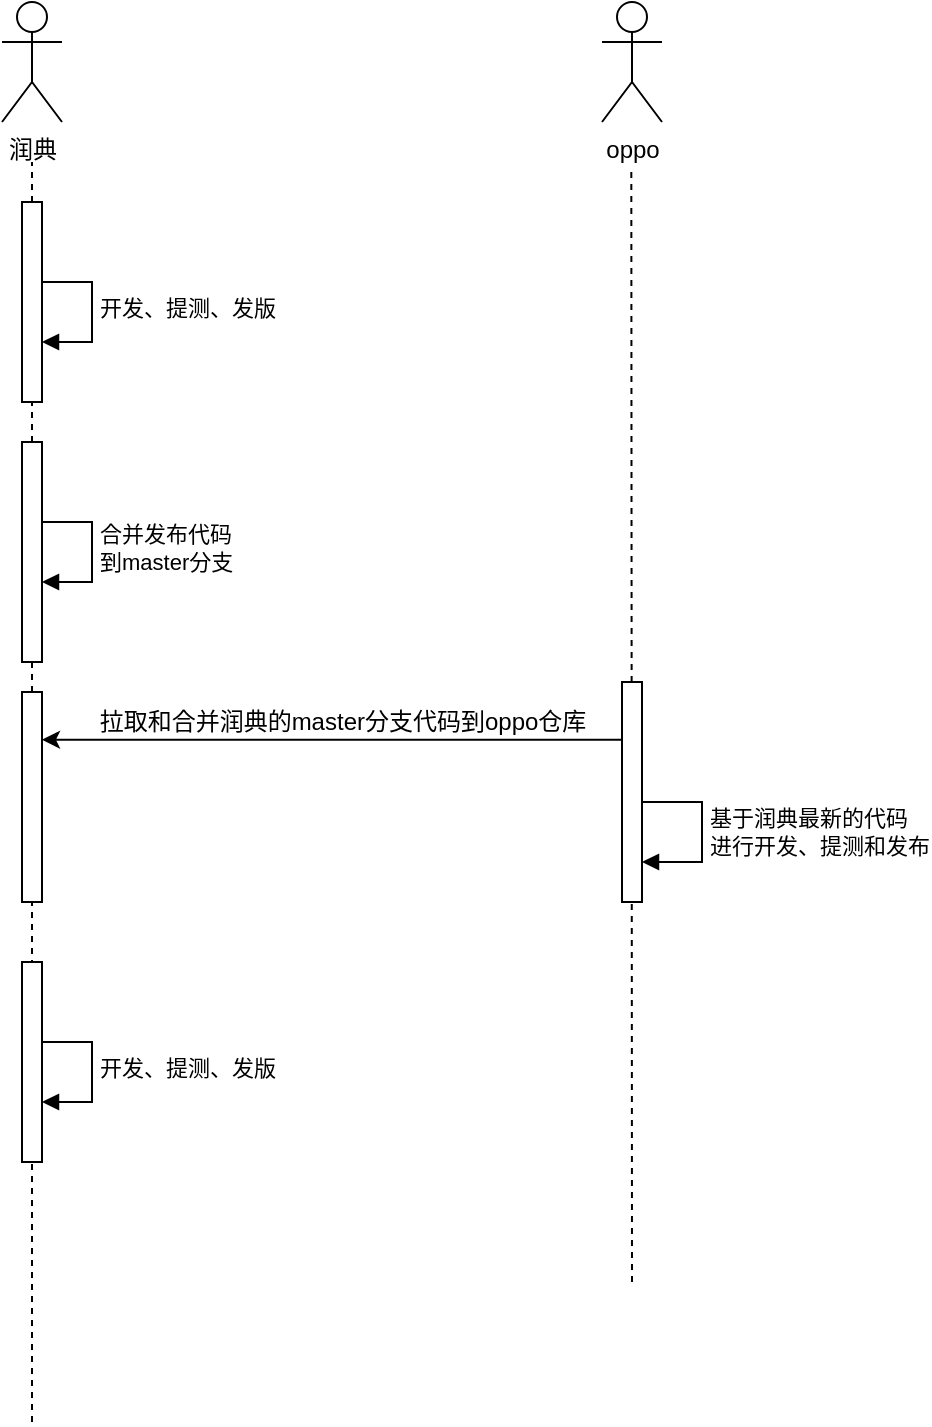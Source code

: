 <mxfile version="24.0.5" type="github">
  <diagram name="第 1 页" id="v4PLKLkjullXmdCW0b4M">
    <mxGraphModel dx="1195" dy="622" grid="1" gridSize="10" guides="1" tooltips="1" connect="1" arrows="1" fold="1" page="1" pageScale="1" pageWidth="827" pageHeight="1169" math="0" shadow="0">
      <root>
        <mxCell id="0" />
        <mxCell id="1" parent="0" />
        <mxCell id="cKlX9IGwv4N4A4zVIS19-85" value="开发、提测、发版" style="html=1;align=left;spacingLeft=2;endArrow=block;rounded=0;edgeStyle=orthogonalEdgeStyle;curved=0;rounded=0;" edge="1" parent="1" target="cKlX9IGwv4N4A4zVIS19-90">
          <mxGeometry relative="1" as="geometry">
            <mxPoint x="265" y="290" as="sourcePoint" />
            <Array as="points">
              <mxPoint x="295" y="320" />
            </Array>
          </mxGeometry>
        </mxCell>
        <mxCell id="cKlX9IGwv4N4A4zVIS19-86" value="润典" style="shape=umlActor;verticalLabelPosition=bottom;verticalAlign=top;html=1;" vertex="1" parent="1">
          <mxGeometry x="250" y="150" width="30" height="60" as="geometry" />
        </mxCell>
        <mxCell id="cKlX9IGwv4N4A4zVIS19-87" value="oppo" style="shape=umlActor;verticalLabelPosition=bottom;verticalAlign=top;html=1;" vertex="1" parent="1">
          <mxGeometry x="550" y="150" width="30" height="60" as="geometry" />
        </mxCell>
        <mxCell id="cKlX9IGwv4N4A4zVIS19-88" value="" style="endArrow=none;dashed=1;html=1;rounded=0;" edge="1" parent="1">
          <mxGeometry width="50" height="50" relative="1" as="geometry">
            <mxPoint x="565" y="790" as="sourcePoint" />
            <mxPoint x="564.66" y="234" as="targetPoint" />
          </mxGeometry>
        </mxCell>
        <mxCell id="cKlX9IGwv4N4A4zVIS19-89" value="" style="endArrow=none;dashed=1;html=1;rounded=0;" edge="1" parent="1">
          <mxGeometry width="50" height="50" relative="1" as="geometry">
            <mxPoint x="265" y="370.0" as="sourcePoint" />
            <mxPoint x="265" y="230" as="targetPoint" />
          </mxGeometry>
        </mxCell>
        <mxCell id="cKlX9IGwv4N4A4zVIS19-90" value="" style="html=1;points=[[0,0,0,0,5],[0,1,0,0,-5],[1,0,0,0,5],[1,1,0,0,-5]];perimeter=orthogonalPerimeter;outlineConnect=0;targetShapes=umlLifeline;portConstraint=eastwest;newEdgeStyle={&quot;curved&quot;:0,&quot;rounded&quot;:0};" vertex="1" parent="1">
          <mxGeometry x="260" y="250" width="10" height="100" as="geometry" />
        </mxCell>
        <mxCell id="cKlX9IGwv4N4A4zVIS19-91" value="" style="endArrow=none;dashed=1;html=1;rounded=0;" edge="1" parent="1" source="cKlX9IGwv4N4A4zVIS19-101" target="cKlX9IGwv4N4A4zVIS19-97">
          <mxGeometry width="50" height="50" relative="1" as="geometry">
            <mxPoint x="265" y="860" as="sourcePoint" />
            <mxPoint x="265" y="590" as="targetPoint" />
          </mxGeometry>
        </mxCell>
        <mxCell id="cKlX9IGwv4N4A4zVIS19-92" value="" style="endArrow=classic;endFill=1;html=1;rounded=0;" edge="1" parent="1">
          <mxGeometry width="160" relative="1" as="geometry">
            <mxPoint x="270" y="518.86" as="sourcePoint" />
            <mxPoint x="270" y="518.86" as="targetPoint" />
          </mxGeometry>
        </mxCell>
        <mxCell id="cKlX9IGwv4N4A4zVIS19-93" value="拉取和合并润典的master分支代码到oppo仓库" style="text;html=1;align=center;verticalAlign=middle;resizable=0;points=[];autosize=1;strokeColor=none;fillColor=none;" vertex="1" parent="1">
          <mxGeometry x="285" y="495" width="270" height="30" as="geometry" />
        </mxCell>
        <mxCell id="cKlX9IGwv4N4A4zVIS19-94" value="" style="html=1;points=[[0,0,0,0,5],[0,1,0,0,-5],[1,0,0,0,5],[1,1,0,0,-5]];perimeter=orthogonalPerimeter;outlineConnect=0;targetShapes=umlLifeline;portConstraint=eastwest;newEdgeStyle={&quot;curved&quot;:0,&quot;rounded&quot;:0};" vertex="1" parent="1">
          <mxGeometry x="560" y="490" width="10" height="110" as="geometry" />
        </mxCell>
        <mxCell id="cKlX9IGwv4N4A4zVIS19-95" value="基于润典最新的代码&lt;div&gt;进行开发、提测和发布&lt;/div&gt;" style="html=1;align=left;spacingLeft=2;endArrow=block;rounded=0;edgeStyle=orthogonalEdgeStyle;curved=0;rounded=0;" edge="1" parent="1">
          <mxGeometry relative="1" as="geometry">
            <mxPoint x="570" y="550" as="sourcePoint" />
            <Array as="points">
              <mxPoint x="600" y="550" />
              <mxPoint x="600" y="580" />
            </Array>
            <mxPoint x="570" y="580.0" as="targetPoint" />
          </mxGeometry>
        </mxCell>
        <mxCell id="cKlX9IGwv4N4A4zVIS19-96" value="合并发布代码&lt;div&gt;到master分支&lt;/div&gt;" style="html=1;align=left;spacingLeft=2;endArrow=block;rounded=0;edgeStyle=orthogonalEdgeStyle;curved=0;rounded=0;" edge="1" parent="1" target="cKlX9IGwv4N4A4zVIS19-97">
          <mxGeometry relative="1" as="geometry">
            <mxPoint x="265" y="410" as="sourcePoint" />
            <Array as="points">
              <mxPoint x="295" y="440" />
            </Array>
          </mxGeometry>
        </mxCell>
        <mxCell id="cKlX9IGwv4N4A4zVIS19-97" value="" style="html=1;points=[[0,0,0,0,5],[0,1,0,0,-5],[1,0,0,0,5],[1,1,0,0,-5]];perimeter=orthogonalPerimeter;outlineConnect=0;targetShapes=umlLifeline;portConstraint=eastwest;newEdgeStyle={&quot;curved&quot;:0,&quot;rounded&quot;:0};" vertex="1" parent="1">
          <mxGeometry x="260" y="370" width="10" height="110" as="geometry" />
        </mxCell>
        <mxCell id="cKlX9IGwv4N4A4zVIS19-98" value="开发、提测、发版" style="html=1;align=left;spacingLeft=2;endArrow=block;rounded=0;edgeStyle=orthogonalEdgeStyle;curved=0;rounded=0;" edge="1" parent="1" target="cKlX9IGwv4N4A4zVIS19-102">
          <mxGeometry relative="1" as="geometry">
            <mxPoint x="265" y="670" as="sourcePoint" />
            <Array as="points">
              <mxPoint x="295" y="700" />
            </Array>
          </mxGeometry>
        </mxCell>
        <mxCell id="cKlX9IGwv4N4A4zVIS19-99" value="" style="endArrow=none;dashed=1;html=1;rounded=0;" edge="1" parent="1" target="cKlX9IGwv4N4A4zVIS19-101">
          <mxGeometry width="50" height="50" relative="1" as="geometry">
            <mxPoint x="265" y="860" as="sourcePoint" />
            <mxPoint x="265" y="480" as="targetPoint" />
          </mxGeometry>
        </mxCell>
        <mxCell id="cKlX9IGwv4N4A4zVIS19-100" value="" style="endArrow=classic;endFill=1;html=1;rounded=0;" edge="1" parent="1">
          <mxGeometry width="160" relative="1" as="geometry">
            <mxPoint x="560" y="518.86" as="sourcePoint" />
            <mxPoint x="270" y="518.86" as="targetPoint" />
          </mxGeometry>
        </mxCell>
        <mxCell id="cKlX9IGwv4N4A4zVIS19-101" value="" style="html=1;points=[[0,0,0,0,5],[0,1,0,0,-5],[1,0,0,0,5],[1,1,0,0,-5]];perimeter=orthogonalPerimeter;outlineConnect=0;targetShapes=umlLifeline;portConstraint=eastwest;newEdgeStyle={&quot;curved&quot;:0,&quot;rounded&quot;:0};" vertex="1" parent="1">
          <mxGeometry x="260" y="495" width="10" height="105" as="geometry" />
        </mxCell>
        <mxCell id="cKlX9IGwv4N4A4zVIS19-102" value="" style="html=1;points=[[0,0,0,0,5],[0,1,0,0,-5],[1,0,0,0,5],[1,1,0,0,-5]];perimeter=orthogonalPerimeter;outlineConnect=0;targetShapes=umlLifeline;portConstraint=eastwest;newEdgeStyle={&quot;curved&quot;:0,&quot;rounded&quot;:0};" vertex="1" parent="1">
          <mxGeometry x="260" y="630" width="10" height="100" as="geometry" />
        </mxCell>
      </root>
    </mxGraphModel>
  </diagram>
</mxfile>
